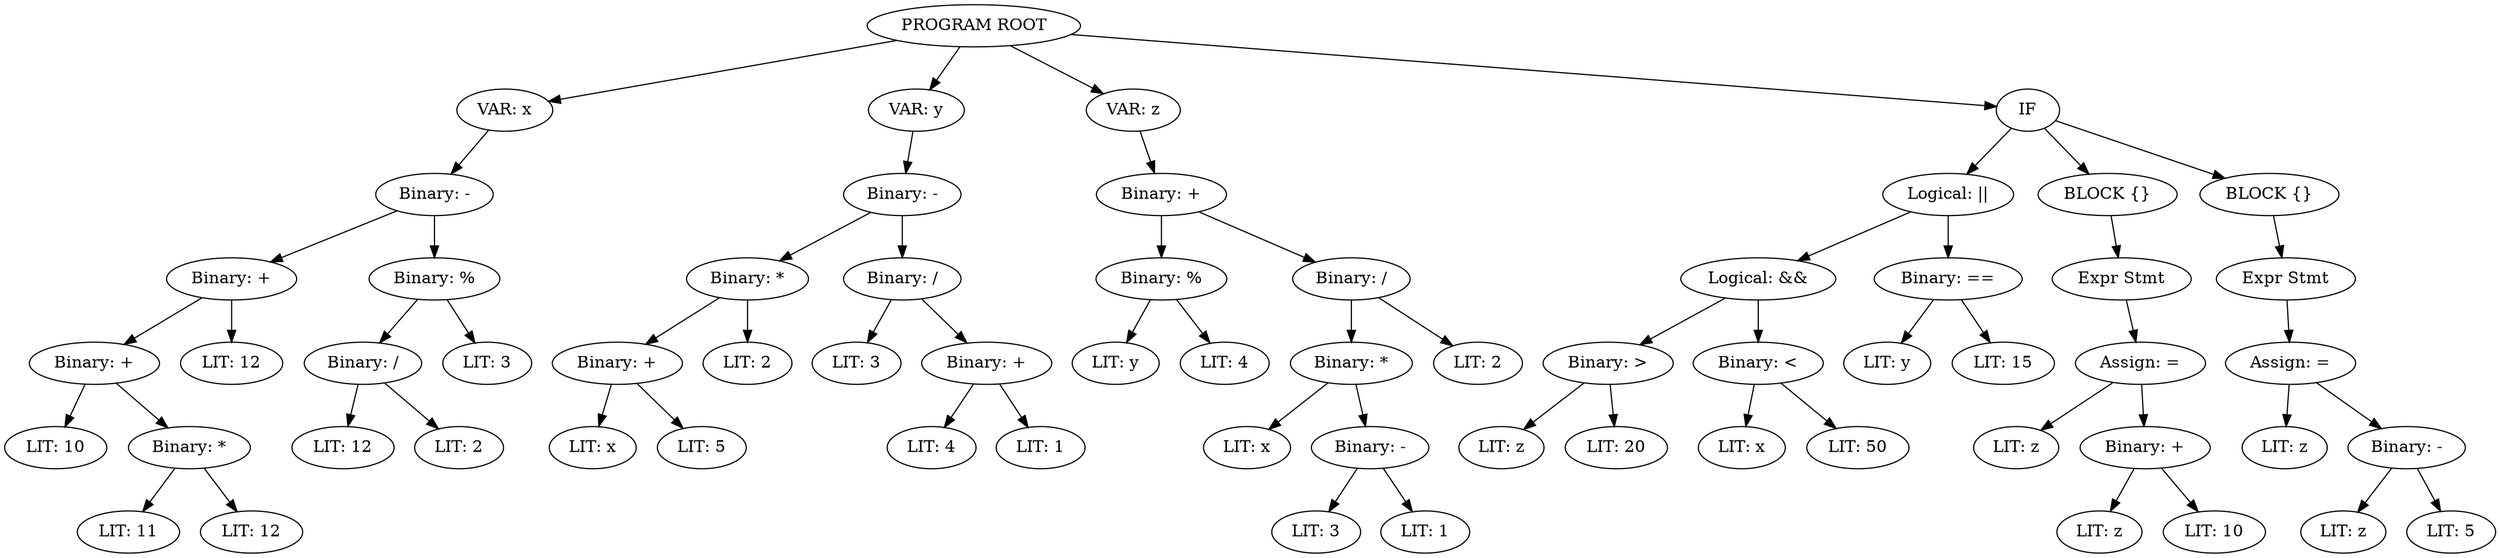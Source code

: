 digraph AST {
    rankdir=TB;
    N0 [label="PROGRAM ROOT"];
    N1 [label="VAR: x"];
    N0 -> N1;
    N2 [label="Binary: -"];
    N1 -> N2;
    N3 [label="Binary: +"];
    N2 -> N3;
    N4 [label="Binary: +"];
    N3 -> N4;
    N5 [label="LIT: 10"];
    N4 -> N5;
    N6 [label="Binary: *"];
    N4 -> N6;
    N7 [label="LIT: 11"];
    N6 -> N7;
    N8 [label="LIT: 12"];
    N6 -> N8;
    N9 [label="LIT: 12"];
    N3 -> N9;
    N10 [label="Binary: %"];
    N2 -> N10;
    N11 [label="Binary: /"];
    N10 -> N11;
    N12 [label="LIT: 12"];
    N11 -> N12;
    N13 [label="LIT: 2"];
    N11 -> N13;
    N14 [label="LIT: 3"];
    N10 -> N14;
    N15 [label="VAR: y"];
    N0 -> N15;
    N16 [label="Binary: -"];
    N15 -> N16;
    N17 [label="Binary: *"];
    N16 -> N17;
    N18 [label="Binary: +"];
    N17 -> N18;
    N19 [label="LIT: x"];
    N18 -> N19;
    N20 [label="LIT: 5"];
    N18 -> N20;
    N21 [label="LIT: 2"];
    N17 -> N21;
    N22 [label="Binary: /"];
    N16 -> N22;
    N23 [label="LIT: 3"];
    N22 -> N23;
    N24 [label="Binary: +"];
    N22 -> N24;
    N25 [label="LIT: 4"];
    N24 -> N25;
    N26 [label="LIT: 1"];
    N24 -> N26;
    N27 [label="VAR: z"];
    N0 -> N27;
    N28 [label="Binary: +"];
    N27 -> N28;
    N29 [label="Binary: %"];
    N28 -> N29;
    N30 [label="LIT: y"];
    N29 -> N30;
    N31 [label="LIT: 4"];
    N29 -> N31;
    N32 [label="Binary: /"];
    N28 -> N32;
    N33 [label="Binary: *"];
    N32 -> N33;
    N34 [label="LIT: x"];
    N33 -> N34;
    N35 [label="Binary: -"];
    N33 -> N35;
    N36 [label="LIT: 3"];
    N35 -> N36;
    N37 [label="LIT: 1"];
    N35 -> N37;
    N38 [label="LIT: 2"];
    N32 -> N38;
    N39 [label="IF"];
    N0 -> N39;
    N40 [label="Logical: ||"];
    N39 -> N40;
    N41 [label="Logical: &&"];
    N40 -> N41;
    N42 [label="Binary: >"];
    N41 -> N42;
    N43 [label="LIT: z"];
    N42 -> N43;
    N44 [label="LIT: 20"];
    N42 -> N44;
    N45 [label="Binary: <"];
    N41 -> N45;
    N46 [label="LIT: x"];
    N45 -> N46;
    N47 [label="LIT: 50"];
    N45 -> N47;
    N48 [label="Binary: =="];
    N40 -> N48;
    N49 [label="LIT: y"];
    N48 -> N49;
    N50 [label="LIT: 15"];
    N48 -> N50;
    N51 [label="BLOCK {}"];
    N39 -> N51;
    N52 [label="Expr Stmt"];
    N51 -> N52;
    N53 [label="Assign: ="];
    N52 -> N53;
    N54 [label="LIT: z"];
    N53 -> N54;
    N55 [label="Binary: +"];
    N53 -> N55;
    N56 [label="LIT: z"];
    N55 -> N56;
    N57 [label="LIT: 10"];
    N55 -> N57;
    N58 [label="BLOCK {}"];
    N39 -> N58;
    N59 [label="Expr Stmt"];
    N58 -> N59;
    N60 [label="Assign: ="];
    N59 -> N60;
    N61 [label="LIT: z"];
    N60 -> N61;
    N62 [label="Binary: -"];
    N60 -> N62;
    N63 [label="LIT: z"];
    N62 -> N63;
    N64 [label="LIT: 5"];
    N62 -> N64;
}
